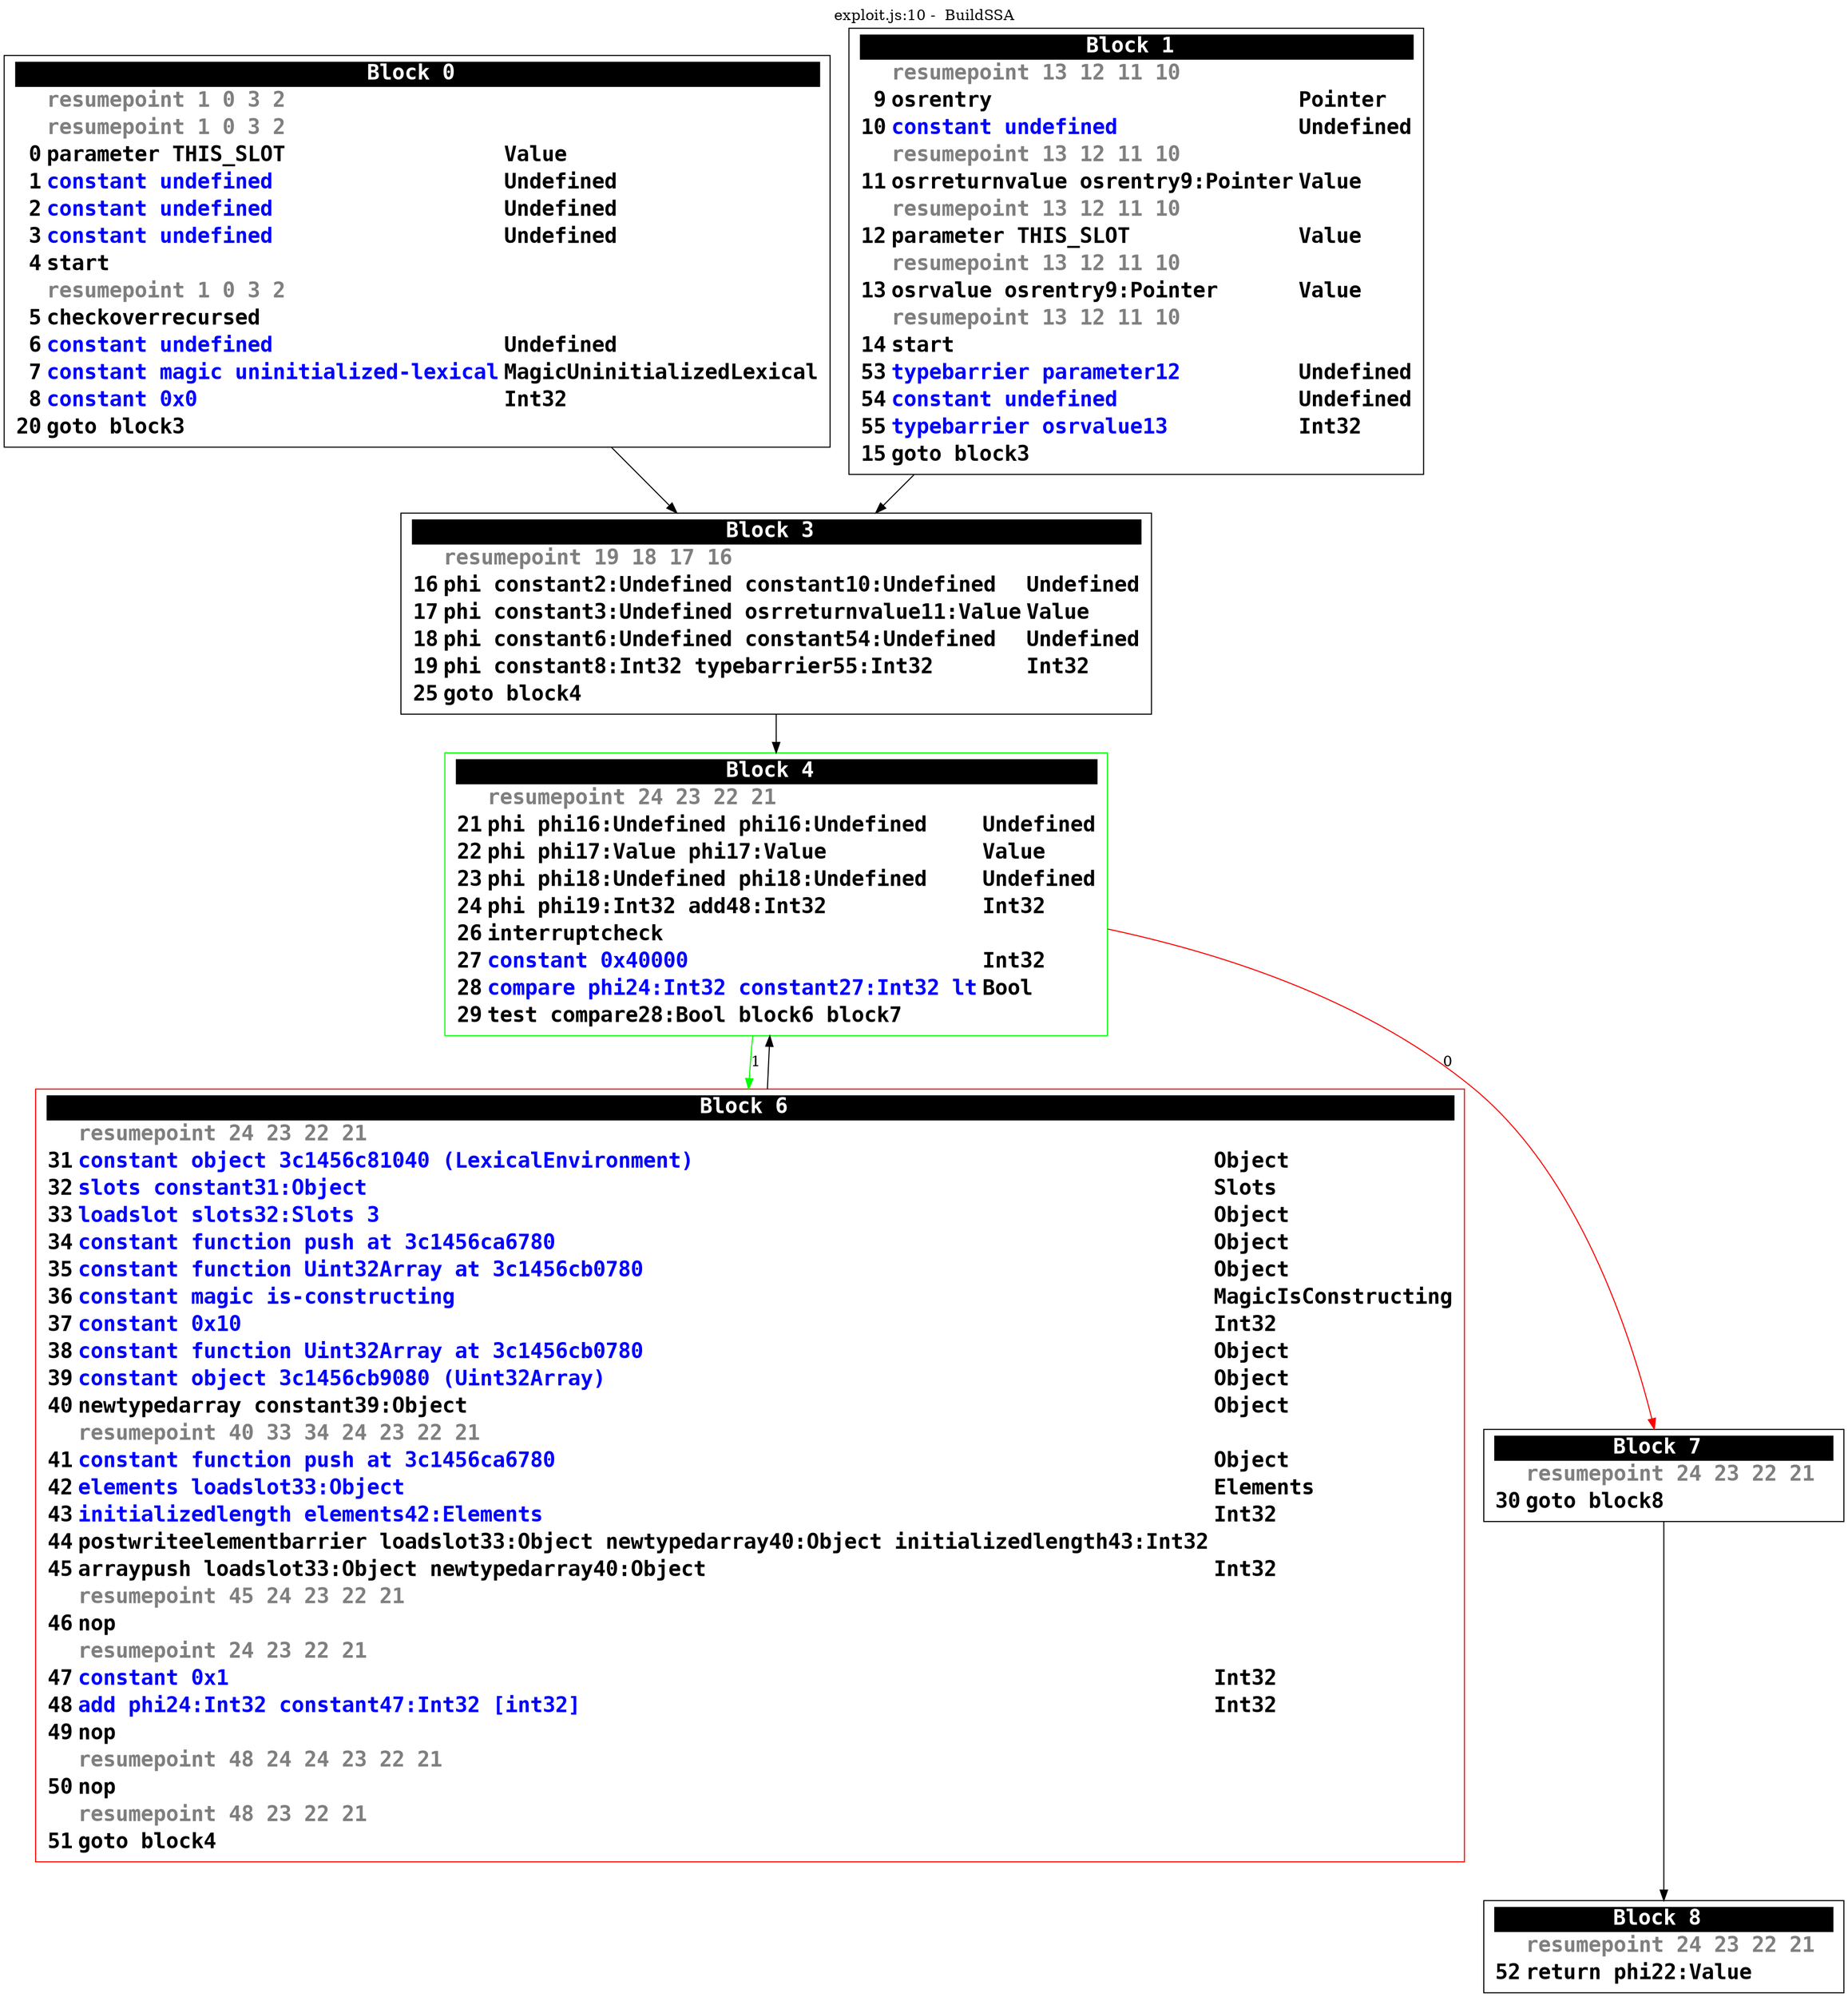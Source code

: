 digraph {
labelloc = t;
labelfontsize = 30;
label = "exploit.js:10 -  BuildSSA";
  rankdir=TB
  splines=true

  "Block0" [ shape=box fontsize=20 fontname="Consolas Bold" label=<<table border="0" cellborder="0" cellpadding="1"><tr><td align="center" bgcolor="black" colspan="3"><font color="white">Block 0 </font></td></tr><tr><td align="left"></td><td align="left"><font color="grey50">resumepoint 1 0 3 2 </font></td><td></td></tr><tr><td align="left"></td><td align="left"><font color="grey50">resumepoint 1 0 3 2 </font></td><td></td></tr><tr><td align="right" port="i0">0</td><td align="left">parameter THIS_SLOT</td><td align="left">Value</td></tr><tr><td align="right" port="i1">1</td><td align="left"><font color="blue">constant undefined</font></td><td align="left">Undefined</td></tr><tr><td align="right" port="i2">2</td><td align="left"><font color="blue">constant undefined</font></td><td align="left">Undefined</td></tr><tr><td align="right" port="i3">3</td><td align="left"><font color="blue">constant undefined</font></td><td align="left">Undefined</td></tr><tr><td align="right" port="i4">4</td><td align="left">start</td></tr><tr><td align="left"></td><td align="left"><font color="grey50">resumepoint 1 0 3 2 </font></td><td></td></tr><tr><td align="right" port="i5">5</td><td align="left">checkoverrecursed</td></tr><tr><td align="right" port="i6">6</td><td align="left"><font color="blue">constant undefined</font></td><td align="left">Undefined</td></tr><tr><td align="right" port="i7">7</td><td align="left"><font color="blue">constant magic uninitialized-lexical</font></td><td align="left">MagicUninitializedLexical</td></tr><tr><td align="right" port="i8">8</td><td align="left"><font color="blue">constant 0x0</font></td><td align="left">Int32</td></tr><tr><td align="right" port="i20">20</td><td align="left">goto block3</td></tr></table>> ] ;
  "Block1" [ shape=box fontsize=20 fontname="Consolas Bold" label=<<table border="0" cellborder="0" cellpadding="1"><tr><td align="center" bgcolor="black" colspan="3"><font color="white">Block 1 </font></td></tr><tr><td align="left"></td><td align="left"><font color="grey50">resumepoint 13 12 11 10 </font></td><td></td></tr><tr><td align="right" port="i9">9</td><td align="left">osrentry</td><td align="left">Pointer</td></tr><tr><td align="right" port="i10">10</td><td align="left"><font color="blue">constant undefined</font></td><td align="left">Undefined</td></tr><tr><td align="left"></td><td align="left"><font color="grey50">resumepoint 13 12 11 10 </font></td><td></td></tr><tr><td align="right" port="i11">11</td><td align="left">osrreturnvalue osrentry9:Pointer</td><td align="left">Value</td></tr><tr><td align="left"></td><td align="left"><font color="grey50">resumepoint 13 12 11 10 </font></td><td></td></tr><tr><td align="right" port="i12">12</td><td align="left">parameter THIS_SLOT</td><td align="left">Value</td></tr><tr><td align="left"></td><td align="left"><font color="grey50">resumepoint 13 12 11 10 </font></td><td></td></tr><tr><td align="right" port="i13">13</td><td align="left">osrvalue osrentry9:Pointer</td><td align="left">Value</td></tr><tr><td align="left"></td><td align="left"><font color="grey50">resumepoint 13 12 11 10 </font></td><td></td></tr><tr><td align="right" port="i14">14</td><td align="left">start</td></tr><tr><td align="right" port="i53">53</td><td align="left"><font color="blue">typebarrier parameter12</font></td><td align="left">Undefined</td></tr><tr><td align="right" port="i54">54</td><td align="left"><font color="blue">constant undefined</font></td><td align="left">Undefined</td></tr><tr><td align="right" port="i55">55</td><td align="left"><font color="blue">typebarrier osrvalue13</font></td><td align="left">Int32</td></tr><tr><td align="right" port="i15">15</td><td align="left">goto block3</td></tr></table>> ] ;
  "Block3" [ shape=box fontsize=20 fontname="Consolas Bold" label=<<table border="0" cellborder="0" cellpadding="1"><tr><td align="center" bgcolor="black" colspan="3"><font color="white">Block 3 </font></td></tr><tr><td align="left"></td><td align="left"><font color="grey50">resumepoint 19 18 17 16 </font></td><td></td></tr><tr><td align="right" port="i16">16</td><td align="left">phi constant2:Undefined constant10:Undefined</td><td align="left">Undefined</td></tr><tr><td align="right" port="i17">17</td><td align="left">phi constant3:Undefined osrreturnvalue11:Value</td><td align="left">Value</td></tr><tr><td align="right" port="i18">18</td><td align="left">phi constant6:Undefined constant54:Undefined</td><td align="left">Undefined</td></tr><tr><td align="right" port="i19">19</td><td align="left">phi constant8:Int32 typebarrier55:Int32</td><td align="left">Int32</td></tr><tr><td align="right" port="i25">25</td><td align="left">goto block4</td></tr></table>> ] ;
  "Block4" [ color=green shape=box fontsize=20 fontname="Consolas Bold" label=<<table border="0" cellborder="0" cellpadding="1"><tr><td align="center" bgcolor="black" colspan="3"><font color="white">Block 4 </font></td></tr><tr><td align="left"></td><td align="left"><font color="grey50">resumepoint 24 23 22 21 </font></td><td></td></tr><tr><td align="right" port="i21">21</td><td align="left">phi phi16:Undefined phi16:Undefined</td><td align="left">Undefined</td></tr><tr><td align="right" port="i22">22</td><td align="left">phi phi17:Value phi17:Value</td><td align="left">Value</td></tr><tr><td align="right" port="i23">23</td><td align="left">phi phi18:Undefined phi18:Undefined</td><td align="left">Undefined</td></tr><tr><td align="right" port="i24">24</td><td align="left">phi phi19:Int32 add48:Int32</td><td align="left">Int32</td></tr><tr><td align="right" port="i26">26</td><td align="left">interruptcheck</td></tr><tr><td align="right" port="i27">27</td><td align="left"><font color="blue">constant 0x40000</font></td><td align="left">Int32</td></tr><tr><td align="right" port="i28">28</td><td align="left"><font color="blue">compare phi24:Int32 constant27:Int32 lt</font></td><td align="left">Bool</td></tr><tr><td align="right" port="i29">29</td><td align="left">test compare28:Bool block6 block7</td></tr></table>> ] ;
  "Block6" [ color=red shape=box fontsize=20 fontname="Consolas Bold" label=<<table border="0" cellborder="0" cellpadding="1"><tr><td align="center" bgcolor="black" colspan="3"><font color="white">Block 6 </font></td></tr><tr><td align="left"></td><td align="left"><font color="grey50">resumepoint 24 23 22 21 </font></td><td></td></tr><tr><td align="right" port="i31">31</td><td align="left"><font color="blue">constant object 3c1456c81040 (LexicalEnvironment)</font></td><td align="left">Object</td></tr><tr><td align="right" port="i32">32</td><td align="left"><font color="blue">slots constant31:Object</font></td><td align="left">Slots</td></tr><tr><td align="right" port="i33">33</td><td align="left"><font color="blue">loadslot slots32:Slots 3</font></td><td align="left">Object</td></tr><tr><td align="right" port="i34">34</td><td align="left"><font color="blue">constant function push at 3c1456ca6780</font></td><td align="left">Object</td></tr><tr><td align="right" port="i35">35</td><td align="left"><font color="blue">constant function Uint32Array at 3c1456cb0780</font></td><td align="left">Object</td></tr><tr><td align="right" port="i36">36</td><td align="left"><font color="blue">constant magic is-constructing</font></td><td align="left">MagicIsConstructing</td></tr><tr><td align="right" port="i37">37</td><td align="left"><font color="blue">constant 0x10</font></td><td align="left">Int32</td></tr><tr><td align="right" port="i38">38</td><td align="left"><font color="blue">constant function Uint32Array at 3c1456cb0780</font></td><td align="left">Object</td></tr><tr><td align="right" port="i39">39</td><td align="left"><font color="blue">constant object 3c1456cb9080 (Uint32Array)</font></td><td align="left">Object</td></tr><tr><td align="right" port="i40">40</td><td align="left">newtypedarray constant39:Object</td><td align="left">Object</td></tr><tr><td align="left"></td><td align="left"><font color="grey50">resumepoint 40 33 34 24 23 22 21 </font></td><td></td></tr><tr><td align="right" port="i41">41</td><td align="left"><font color="blue">constant function push at 3c1456ca6780</font></td><td align="left">Object</td></tr><tr><td align="right" port="i42">42</td><td align="left"><font color="blue">elements loadslot33:Object</font></td><td align="left">Elements</td></tr><tr><td align="right" port="i43">43</td><td align="left"><font color="blue">initializedlength elements42:Elements</font></td><td align="left">Int32</td></tr><tr><td align="right" port="i44">44</td><td align="left">postwriteelementbarrier loadslot33:Object newtypedarray40:Object initializedlength43:Int32</td></tr><tr><td align="right" port="i45">45</td><td align="left">arraypush loadslot33:Object newtypedarray40:Object</td><td align="left">Int32</td></tr><tr><td align="left"></td><td align="left"><font color="grey50">resumepoint 45 24 23 22 21 </font></td><td></td></tr><tr><td align="right" port="i46">46</td><td align="left">nop</td></tr><tr><td align="left"></td><td align="left"><font color="grey50">resumepoint 24 23 22 21 </font></td><td></td></tr><tr><td align="right" port="i47">47</td><td align="left"><font color="blue">constant 0x1</font></td><td align="left">Int32</td></tr><tr><td align="right" port="i48">48</td><td align="left"><font color="blue">add phi24:Int32 constant47:Int32 [int32]</font></td><td align="left">Int32</td></tr><tr><td align="right" port="i49">49</td><td align="left">nop</td></tr><tr><td align="left"></td><td align="left"><font color="grey50">resumepoint 48 24 24 23 22 21 </font></td><td></td></tr><tr><td align="right" port="i50">50</td><td align="left">nop</td></tr><tr><td align="left"></td><td align="left"><font color="grey50">resumepoint 48 23 22 21 </font></td><td></td></tr><tr><td align="right" port="i51">51</td><td align="left">goto block4</td></tr></table>> ] ;
  "Block7" [ shape=box fontsize=20 fontname="Consolas Bold" label=<<table border="0" cellborder="0" cellpadding="1"><tr><td align="center" bgcolor="black" colspan="3"><font color="white">Block 7 </font></td></tr><tr><td align="left"></td><td align="left"><font color="grey50">resumepoint 24 23 22 21 </font></td><td></td></tr><tr><td align="right" port="i30">30</td><td align="left">goto block8</td></tr></table>> ] ;
  "Block8" [ shape=box fontsize=20 fontname="Consolas Bold" label=<<table border="0" cellborder="0" cellpadding="1"><tr><td align="center" bgcolor="black" colspan="3"><font color="white">Block 8 </font></td></tr><tr><td align="left"></td><td align="left"><font color="grey50">resumepoint 24 23 22 21 </font></td><td></td></tr><tr><td align="right" port="i52">52</td><td align="left">return phi22:Value</td></tr></table>> ] ;

  "Block0" -> "Block3" ;
  "Block1" -> "Block3" ;
  "Block3" -> "Block4" ;
  "Block4" -> "Block6" [ color=green label=1 ] ;
  "Block4" -> "Block7" [ color=red label=0 ] ;
  "Block6" -> "Block4" ;
  "Block7" -> "Block8" ;
}
